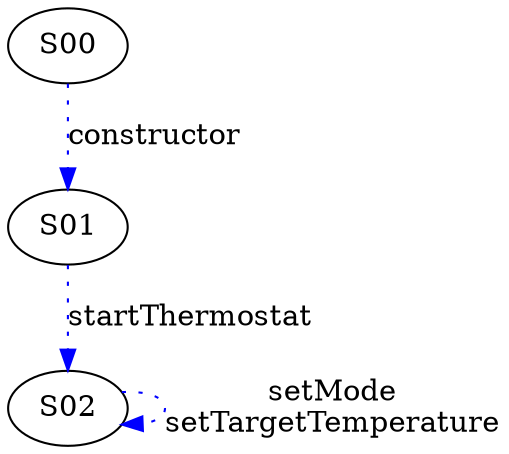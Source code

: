 digraph {



S00->S01 [label="constructor", style="dotted", color="blue"]
S02->S02 [label="setMode\nsetTargetTemperature", style="dotted", color="blue"]
S01->S02 [label="startThermostat", style="dotted", color="blue"]
}